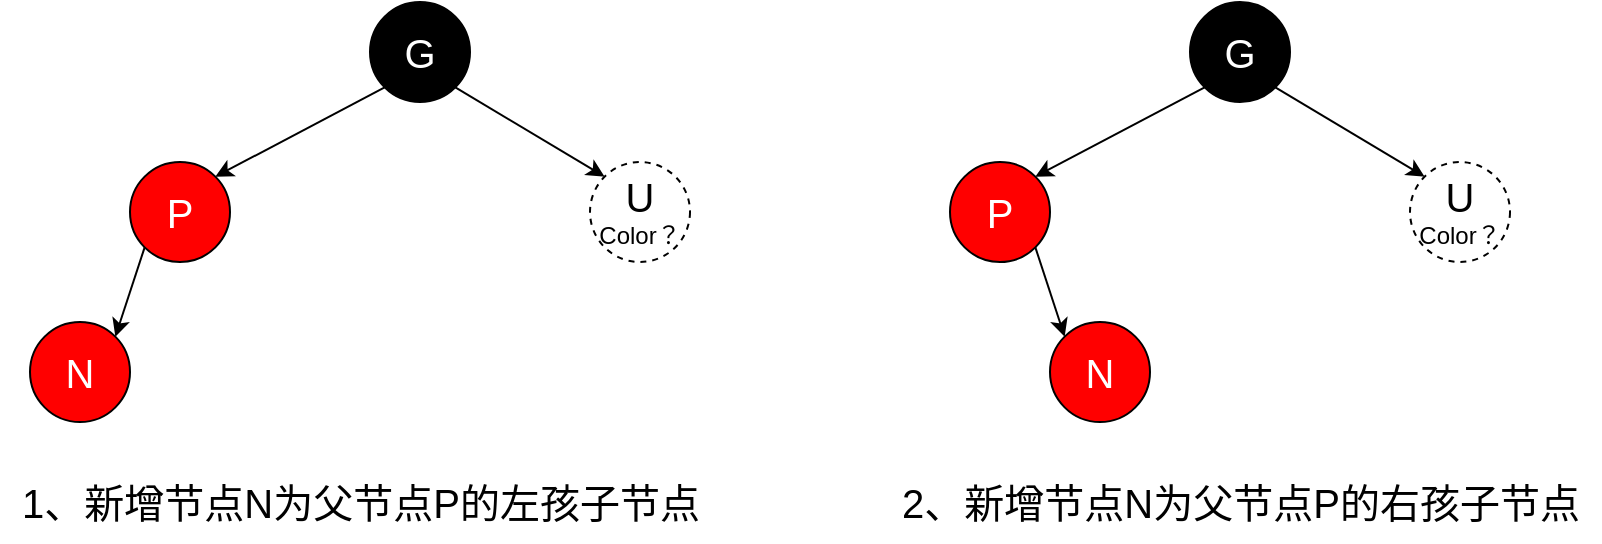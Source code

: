 <mxfile version="20.4.0" type="device"><diagram id="R-cHSDtUfPkVtpVSe-z4" name="Page-1"><mxGraphModel dx="1422" dy="705" grid="1" gridSize="10" guides="1" tooltips="1" connect="1" arrows="1" fold="1" page="1" pageScale="1" pageWidth="850" pageHeight="1100" math="0" shadow="0"><root><mxCell id="0"/><mxCell id="1" parent="0"/><mxCell id="Pw_AgTfwArUfPXs08USN-11" style="edgeStyle=none;rounded=0;orthogonalLoop=1;jettySize=auto;html=1;exitX=0;exitY=1;exitDx=0;exitDy=0;entryX=1;entryY=0;entryDx=0;entryDy=0;fontSize=20;fontColor=#000000;" parent="1" source="Pw_AgTfwArUfPXs08USN-1" target="Pw_AgTfwArUfPXs08USN-10" edge="1"><mxGeometry relative="1" as="geometry"/></mxCell><mxCell id="Pw_AgTfwArUfPXs08USN-1" value="&lt;font color=&quot;#ffffff&quot; style=&quot;font-size: 20px;&quot;&gt;P&lt;/font&gt;" style="ellipse;whiteSpace=wrap;html=1;aspect=fixed;fillColor=#FF0000;" parent="1" vertex="1"><mxGeometry x="310" y="200" width="50" height="50" as="geometry"/></mxCell><mxCell id="Pw_AgTfwArUfPXs08USN-10" value="&lt;font color=&quot;#ffffff&quot;&gt;&lt;span style=&quot;font-size: 20px;&quot;&gt;N&lt;/span&gt;&lt;/font&gt;" style="ellipse;whiteSpace=wrap;html=1;aspect=fixed;fillColor=#FF0000;" parent="1" vertex="1"><mxGeometry x="260" y="280" width="50" height="50" as="geometry"/></mxCell><mxCell id="Pw_AgTfwArUfPXs08USN-13" style="edgeStyle=none;rounded=0;orthogonalLoop=1;jettySize=auto;html=1;exitX=0;exitY=1;exitDx=0;exitDy=0;entryX=1;entryY=0;entryDx=0;entryDy=0;fontSize=20;fontColor=#000000;" parent="1" source="Pw_AgTfwArUfPXs08USN-12" target="Pw_AgTfwArUfPXs08USN-1" edge="1"><mxGeometry relative="1" as="geometry"/></mxCell><mxCell id="Pw_AgTfwArUfPXs08USN-15" style="edgeStyle=none;rounded=0;orthogonalLoop=1;jettySize=auto;html=1;exitX=1;exitY=1;exitDx=0;exitDy=0;entryX=0;entryY=0;entryDx=0;entryDy=0;fontSize=20;fontColor=#000000;" parent="1" source="Pw_AgTfwArUfPXs08USN-12" target="Pw_AgTfwArUfPXs08USN-14" edge="1"><mxGeometry relative="1" as="geometry"/></mxCell><mxCell id="Pw_AgTfwArUfPXs08USN-12" value="&lt;font style=&quot;font-size: 20px;&quot; color=&quot;#ffffff&quot;&gt;G&lt;/font&gt;" style="ellipse;whiteSpace=wrap;html=1;aspect=fixed;fillColor=#000000;" parent="1" vertex="1"><mxGeometry x="430" y="120" width="50" height="50" as="geometry"/></mxCell><mxCell id="Pw_AgTfwArUfPXs08USN-14" value="&lt;font style=&quot;font-size: 20px;&quot;&gt;U&lt;/font&gt;&lt;br&gt;Color？" style="ellipse;whiteSpace=wrap;html=1;aspect=fixed;dashed=1;" parent="1" vertex="1"><mxGeometry x="540" y="200" width="50" height="50" as="geometry"/></mxCell><mxCell id="pwdGCoLKwOqA809SYNpn-8" style="edgeStyle=none;rounded=0;orthogonalLoop=1;jettySize=auto;html=1;exitX=1;exitY=1;exitDx=0;exitDy=0;entryX=0;entryY=0;entryDx=0;entryDy=0;fontSize=20;fontColor=#FFFFFF;" edge="1" parent="1" source="pwdGCoLKwOqA809SYNpn-2" target="pwdGCoLKwOqA809SYNpn-3"><mxGeometry relative="1" as="geometry"/></mxCell><mxCell id="pwdGCoLKwOqA809SYNpn-2" value="&lt;font color=&quot;#ffffff&quot; style=&quot;font-size: 20px;&quot;&gt;P&lt;/font&gt;" style="ellipse;whiteSpace=wrap;html=1;aspect=fixed;fillColor=#FF0000;" vertex="1" parent="1"><mxGeometry x="720" y="200" width="50" height="50" as="geometry"/></mxCell><mxCell id="pwdGCoLKwOqA809SYNpn-3" value="&lt;font color=&quot;#ffffff&quot;&gt;&lt;span style=&quot;font-size: 20px;&quot;&gt;N&lt;/span&gt;&lt;/font&gt;" style="ellipse;whiteSpace=wrap;html=1;aspect=fixed;fillColor=#FF0000;" vertex="1" parent="1"><mxGeometry x="770" y="280" width="50" height="50" as="geometry"/></mxCell><mxCell id="pwdGCoLKwOqA809SYNpn-4" style="edgeStyle=none;rounded=0;orthogonalLoop=1;jettySize=auto;html=1;exitX=0;exitY=1;exitDx=0;exitDy=0;entryX=1;entryY=0;entryDx=0;entryDy=0;fontSize=20;fontColor=#000000;" edge="1" parent="1" source="pwdGCoLKwOqA809SYNpn-6" target="pwdGCoLKwOqA809SYNpn-2"><mxGeometry relative="1" as="geometry"/></mxCell><mxCell id="pwdGCoLKwOqA809SYNpn-5" style="edgeStyle=none;rounded=0;orthogonalLoop=1;jettySize=auto;html=1;exitX=1;exitY=1;exitDx=0;exitDy=0;entryX=0;entryY=0;entryDx=0;entryDy=0;fontSize=20;fontColor=#000000;" edge="1" parent="1" source="pwdGCoLKwOqA809SYNpn-6" target="pwdGCoLKwOqA809SYNpn-7"><mxGeometry relative="1" as="geometry"/></mxCell><mxCell id="pwdGCoLKwOqA809SYNpn-6" value="&lt;font style=&quot;font-size: 20px;&quot; color=&quot;#ffffff&quot;&gt;G&lt;/font&gt;" style="ellipse;whiteSpace=wrap;html=1;aspect=fixed;fillColor=#000000;" vertex="1" parent="1"><mxGeometry x="840" y="120" width="50" height="50" as="geometry"/></mxCell><mxCell id="pwdGCoLKwOqA809SYNpn-7" value="&lt;font style=&quot;font-size: 20px;&quot;&gt;U&lt;/font&gt;&lt;br&gt;Color？" style="ellipse;whiteSpace=wrap;html=1;aspect=fixed;dashed=1;" vertex="1" parent="1"><mxGeometry x="950" y="200" width="50" height="50" as="geometry"/></mxCell><mxCell id="pwdGCoLKwOqA809SYNpn-9" value="&lt;font color=&quot;#000000&quot;&gt;1、新增节点N为父节点P的左孩子节点&lt;/font&gt;" style="text;html=1;resizable=0;autosize=1;align=center;verticalAlign=middle;points=[];fillColor=none;strokeColor=none;rounded=0;dashed=1;fontSize=20;fontColor=#FFFFFF;" vertex="1" parent="1"><mxGeometry x="245" y="350" width="360" height="40" as="geometry"/></mxCell><mxCell id="pwdGCoLKwOqA809SYNpn-10" value="&lt;font color=&quot;#000000&quot;&gt;2、新增节点N为父节点P的右孩子节点&lt;/font&gt;" style="text;html=1;resizable=0;autosize=1;align=center;verticalAlign=middle;points=[];fillColor=none;strokeColor=none;rounded=0;dashed=1;fontSize=20;fontColor=#FFFFFF;" vertex="1" parent="1"><mxGeometry x="685" y="350" width="360" height="40" as="geometry"/></mxCell></root></mxGraphModel></diagram></mxfile>